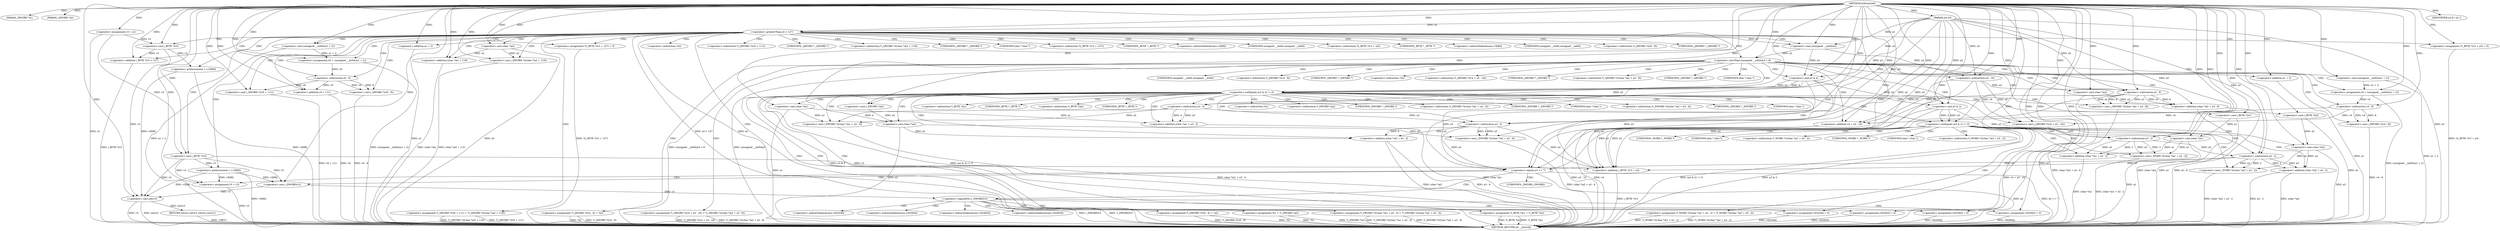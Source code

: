 digraph IGDstartelt {  
"1000105" [label = "(METHOD,IGDstartelt)" ]
"1000336" [label = "(METHOD_RETURN,int __fastcall)" ]
"1000106" [label = "(PARAM,_DWORD *a1)" ]
"1000107" [label = "(PARAM,_QWORD *a2)" ]
"1000108" [label = "(PARAM,int a3)" ]
"1000114" [label = "(<operator>.assignment,v3 = a1)" ]
"1000118" [label = "(<operator>.greaterThan,a3 > 127)" ]
"1000122" [label = "(<operator>.assignment,v6 = (unsigned __int64)(a1 + 2))" ]
"1000124" [label = "(<operator>.cast,(unsigned __int64)(a1 + 2))" ]
"1000126" [label = "(<operator>.addition,a1 + 2)" ]
"1000129" [label = "(<operator>.assignment,*(_QWORD *)(v6 - 8) = *a2)" ]
"1000131" [label = "(<operator>.cast,(_QWORD *)(v6 - 8))" ]
"1000133" [label = "(<operator>.subtraction,v6 - 8)" ]
"1000138" [label = "(<operator>.assignment,*(_QWORD *)(v6 + 111) = *(_QWORD *)((char *)a2 + 119))" ]
"1000140" [label = "(<operator>.cast,(_QWORD *)(v6 + 111))" ]
"1000142" [label = "(<operator>.addition,v6 + 111)" ]
"1000146" [label = "(<operator>.cast,(_QWORD *)((char *)a2 + 119))" ]
"1000148" [label = "(<operator>.addition,(char *)a2 + 119)" ]
"1000149" [label = "(<operator>.cast,(char *)a2)" ]
"1000153" [label = "(<operator>.assignment,*((_BYTE *)v3 + 127) = 0)" ]
"1000155" [label = "(<operator>.addition,(_BYTE *)v3 + 127)" ]
"1000156" [label = "(<operator>.cast,(_BYTE *)v3)" ]
"1000161" [label = "(<operator>.preIncrement,++v3[96])" ]
"1000168" [label = "(<operator>.lessThan,(unsigned __int64)a3 < 8)" ]
"1000169" [label = "(<operator>.cast,(unsigned __int64)a3)" ]
"1000175" [label = "(<operator>.notEquals,(a3 & 4) != 0)" ]
"1000176" [label = "(<operator>.and,a3 & 4)" ]
"1000181" [label = "(<operator>.assignment,*a1 = *(_DWORD *)a2)" ]
"1000185" [label = "(<operator>.cast,(_DWORD *)a2)" ]
"1000188" [label = "(<operator>.assignment,*(_DWORD *)((char *)a1 + a3 - 4) = *(_DWORD *)((char *)a2 + a3 - 4))" ]
"1000190" [label = "(<operator>.cast,(_DWORD *)((char *)a1 + a3 - 4))" ]
"1000192" [label = "(<operator>.addition,(char *)a1 + a3 - 4)" ]
"1000193" [label = "(<operator>.cast,(char *)a1)" ]
"1000196" [label = "(<operator>.subtraction,a3 - 4)" ]
"1000200" [label = "(<operator>.cast,(_DWORD *)((char *)a2 + a3 - 4))" ]
"1000202" [label = "(<operator>.addition,(char *)a2 + a3 - 4)" ]
"1000203" [label = "(<operator>.cast,(char *)a2)" ]
"1000206" [label = "(<operator>.subtraction,a3 - 4)" ]
"1000211" [label = "(IDENTIFIER,a3,if ( a3 ))" ]
"1000213" [label = "(<operator>.assignment,*(_BYTE *)a1 = *(_BYTE *)a2)" ]
"1000215" [label = "(<operator>.cast,(_BYTE *)a1)" ]
"1000219" [label = "(<operator>.cast,(_BYTE *)a2)" ]
"1000223" [label = "(<operator>.notEquals,(a3 & 2) != 0)" ]
"1000224" [label = "(<operator>.and,a3 & 2)" ]
"1000228" [label = "(<operator>.assignment,*(_WORD *)((char *)a1 + a3 - 2) = *(_WORD *)((char *)a2 + a3 - 2))" ]
"1000230" [label = "(<operator>.cast,(_WORD *)((char *)a1 + a3 - 2))" ]
"1000232" [label = "(<operator>.addition,(char *)a1 + a3 - 2)" ]
"1000233" [label = "(<operator>.cast,(char *)a1)" ]
"1000236" [label = "(<operator>.subtraction,a3 - 2)" ]
"1000240" [label = "(<operator>.cast,(_WORD *)((char *)a2 + a3 - 2))" ]
"1000242" [label = "(<operator>.addition,(char *)a2 + a3 - 2)" ]
"1000243" [label = "(<operator>.cast,(char *)a2)" ]
"1000246" [label = "(<operator>.subtraction,a3 - 2)" ]
"1000251" [label = "(<operator>.assignment,v4 = (unsigned __int64)(a1 + 2))" ]
"1000253" [label = "(<operator>.cast,(unsigned __int64)(a1 + 2))" ]
"1000255" [label = "(<operator>.addition,a1 + 2)" ]
"1000258" [label = "(<operator>.assignment,*(_QWORD *)(v4 - 8) = *a2)" ]
"1000260" [label = "(<operator>.cast,(_QWORD *)(v4 - 8))" ]
"1000262" [label = "(<operator>.subtraction,v4 - 8)" ]
"1000267" [label = "(<operator>.assignment,*(_QWORD *)(v4 + a3 - 16) = *(_QWORD *)((char *)a2 + a3 - 8))" ]
"1000269" [label = "(<operator>.cast,(_QWORD *)(v4 + a3 - 16))" ]
"1000271" [label = "(<operator>.addition,v4 + a3 - 16)" ]
"1000273" [label = "(<operator>.subtraction,a3 - 16)" ]
"1000277" [label = "(<operator>.cast,(_QWORD *)((char *)a2 + a3 - 8))" ]
"1000279" [label = "(<operator>.addition,(char *)a2 + a3 - 8)" ]
"1000280" [label = "(<operator>.cast,(char *)a2)" ]
"1000283" [label = "(<operator>.subtraction,a3 - 8)" ]
"1000286" [label = "(<operator>.assignment,*((_BYTE *)v3 + a3) = 0)" ]
"1000288" [label = "(<operator>.addition,(_BYTE *)v3 + a3)" ]
"1000289" [label = "(<operator>.cast,(_BYTE *)v3)" ]
"1000294" [label = "(<operator>.preIncrement,++v3[96])" ]
"1000299" [label = "(<operator>.equals,a3 == 7)" ]
"1000303" [label = "(<operator>.assignment,v5 = v3)" ]
"1000307" [label = "(<operator>.logicalNot,!(_DWORD)v3)" ]
"1000308" [label = "(<operator>.cast,(_DWORD)v3)" ]
"1000312" [label = "(<operator>.assignment,v5[2436] = 0)" ]
"1000317" [label = "(<operator>.assignment,v5[2564] = 0)" ]
"1000322" [label = "(<operator>.assignment,v5[2692] = 0)" ]
"1000327" [label = "(<operator>.assignment,v5[2820] = 0)" ]
"1000332" [label = "(RETURN,return (int)v3;,return (int)v3;)" ]
"1000333" [label = "(<operator>.cast,(int)v3)" ]
"1000125" [label = "(UNKNOWN,unsigned __int64,unsigned __int64)" ]
"1000130" [label = "(<operator>.indirection,*(_QWORD *)(v6 - 8))" ]
"1000132" [label = "(UNKNOWN,_QWORD *,_QWORD *)" ]
"1000136" [label = "(<operator>.indirection,*a2)" ]
"1000139" [label = "(<operator>.indirection,*(_QWORD *)(v6 + 111))" ]
"1000141" [label = "(UNKNOWN,_QWORD *,_QWORD *)" ]
"1000145" [label = "(<operator>.indirection,*(_QWORD *)((char *)a2 + 119))" ]
"1000147" [label = "(UNKNOWN,_QWORD *,_QWORD *)" ]
"1000150" [label = "(UNKNOWN,char *,char *)" ]
"1000154" [label = "(<operator>.indirection,*((_BYTE *)v3 + 127))" ]
"1000157" [label = "(UNKNOWN,_BYTE *,_BYTE *)" ]
"1000162" [label = "(<operator>.indirectIndexAccess,v3[96])" ]
"1000170" [label = "(UNKNOWN,unsigned __int64,unsigned __int64)" ]
"1000182" [label = "(<operator>.indirection,*a1)" ]
"1000184" [label = "(<operator>.indirection,*(_DWORD *)a2)" ]
"1000186" [label = "(UNKNOWN,_DWORD *,_DWORD *)" ]
"1000189" [label = "(<operator>.indirection,*(_DWORD *)((char *)a1 + a3 - 4))" ]
"1000191" [label = "(UNKNOWN,_DWORD *,_DWORD *)" ]
"1000194" [label = "(UNKNOWN,char *,char *)" ]
"1000199" [label = "(<operator>.indirection,*(_DWORD *)((char *)a2 + a3 - 4))" ]
"1000201" [label = "(UNKNOWN,_DWORD *,_DWORD *)" ]
"1000204" [label = "(UNKNOWN,char *,char *)" ]
"1000214" [label = "(<operator>.indirection,*(_BYTE *)a1)" ]
"1000216" [label = "(UNKNOWN,_BYTE *,_BYTE *)" ]
"1000218" [label = "(<operator>.indirection,*(_BYTE *)a2)" ]
"1000220" [label = "(UNKNOWN,_BYTE *,_BYTE *)" ]
"1000229" [label = "(<operator>.indirection,*(_WORD *)((char *)a1 + a3 - 2))" ]
"1000231" [label = "(UNKNOWN,_WORD *,_WORD *)" ]
"1000234" [label = "(UNKNOWN,char *,char *)" ]
"1000239" [label = "(<operator>.indirection,*(_WORD *)((char *)a2 + a3 - 2))" ]
"1000241" [label = "(UNKNOWN,_WORD *,_WORD *)" ]
"1000244" [label = "(UNKNOWN,char *,char *)" ]
"1000254" [label = "(UNKNOWN,unsigned __int64,unsigned __int64)" ]
"1000259" [label = "(<operator>.indirection,*(_QWORD *)(v4 - 8))" ]
"1000261" [label = "(UNKNOWN,_QWORD *,_QWORD *)" ]
"1000265" [label = "(<operator>.indirection,*a2)" ]
"1000268" [label = "(<operator>.indirection,*(_QWORD *)(v4 + a3 - 16))" ]
"1000270" [label = "(UNKNOWN,_QWORD *,_QWORD *)" ]
"1000276" [label = "(<operator>.indirection,*(_QWORD *)((char *)a2 + a3 - 8))" ]
"1000278" [label = "(UNKNOWN,_QWORD *,_QWORD *)" ]
"1000281" [label = "(UNKNOWN,char *,char *)" ]
"1000287" [label = "(<operator>.indirection,*((_BYTE *)v3 + a3))" ]
"1000290" [label = "(UNKNOWN,_BYTE *,_BYTE *)" ]
"1000295" [label = "(<operator>.indirectIndexAccess,v3[96])" ]
"1000309" [label = "(UNKNOWN,_DWORD,_DWORD)" ]
"1000313" [label = "(<operator>.indirectIndexAccess,v5[2436])" ]
"1000318" [label = "(<operator>.indirectIndexAccess,v5[2564])" ]
"1000323" [label = "(<operator>.indirectIndexAccess,v5[2692])" ]
"1000328" [label = "(<operator>.indirectIndexAccess,v5[2820])" ]
  "1000193" -> "1000336"  [ label = "DDG: a1"] 
  "1000288" -> "1000336"  [ label = "DDG: (_BYTE *)v3"] 
  "1000129" -> "1000336"  [ label = "DDG: *a2"] 
  "1000242" -> "1000336"  [ label = "DDG: (char *)a2"] 
  "1000213" -> "1000336"  [ label = "DDG: *(_BYTE *)a2"] 
  "1000142" -> "1000336"  [ label = "DDG: v6"] 
  "1000203" -> "1000336"  [ label = "DDG: a2"] 
  "1000294" -> "1000336"  [ label = "DDG: v3[96]"] 
  "1000333" -> "1000336"  [ label = "DDG: v3"] 
  "1000307" -> "1000336"  [ label = "DDG: !(_DWORD)v3"] 
  "1000188" -> "1000336"  [ label = "DDG: *(_DWORD *)((char *)a2 + a3 - 4)"] 
  "1000126" -> "1000336"  [ label = "DDG: a1"] 
  "1000202" -> "1000336"  [ label = "DDG: (char *)a2"] 
  "1000138" -> "1000336"  [ label = "DDG: *(_QWORD *)(v6 + 111)"] 
  "1000223" -> "1000336"  [ label = "DDG: (a3 & 2) != 0"] 
  "1000188" -> "1000336"  [ label = "DDG: *(_DWORD *)((char *)a1 + a3 - 4)"] 
  "1000228" -> "1000336"  [ label = "DDG: *(_WORD *)((char *)a2 + a3 - 2)"] 
  "1000258" -> "1000336"  [ label = "DDG: *(_QWORD *)(v4 - 8)"] 
  "1000122" -> "1000336"  [ label = "DDG: (unsigned __int64)(a1 + 2)"] 
  "1000232" -> "1000336"  [ label = "DDG: (char *)a1"] 
  "1000307" -> "1000336"  [ label = "DDG: (_DWORD)v3"] 
  "1000140" -> "1000336"  [ label = "DDG: v6 + 111"] 
  "1000181" -> "1000336"  [ label = "DDG: *(_DWORD *)a2"] 
  "1000118" -> "1000336"  [ label = "DDG: a3 > 127"] 
  "1000258" -> "1000336"  [ label = "DDG: *a2"] 
  "1000242" -> "1000336"  [ label = "DDG: a3 - 2"] 
  "1000322" -> "1000336"  [ label = "DDG: v5[2692]"] 
  "1000312" -> "1000336"  [ label = "DDG: v5[2436]"] 
  "1000215" -> "1000336"  [ label = "DDG: a1"] 
  "1000228" -> "1000336"  [ label = "DDG: *(_WORD *)((char *)a1 + a3 - 2)"] 
  "1000219" -> "1000336"  [ label = "DDG: a2"] 
  "1000255" -> "1000336"  [ label = "DDG: a1"] 
  "1000279" -> "1000336"  [ label = "DDG: a3 - 8"] 
  "1000129" -> "1000336"  [ label = "DDG: *(_QWORD *)(v6 - 8)"] 
  "1000271" -> "1000336"  [ label = "DDG: v4"] 
  "1000213" -> "1000336"  [ label = "DDG: *(_BYTE *)a1"] 
  "1000118" -> "1000336"  [ label = "DDG: a3"] 
  "1000267" -> "1000336"  [ label = "DDG: *(_QWORD *)(v4 + a3 - 16)"] 
  "1000131" -> "1000336"  [ label = "DDG: v6 - 8"] 
  "1000223" -> "1000336"  [ label = "DDG: a3 & 2"] 
  "1000148" -> "1000336"  [ label = "DDG: (char *)a2"] 
  "1000181" -> "1000336"  [ label = "DDG: *a1"] 
  "1000146" -> "1000336"  [ label = "DDG: (char *)a2 + 119"] 
  "1000251" -> "1000336"  [ label = "DDG: (unsigned __int64)(a1 + 2)"] 
  "1000280" -> "1000336"  [ label = "DDG: a2"] 
  "1000114" -> "1000336"  [ label = "DDG: a1"] 
  "1000269" -> "1000336"  [ label = "DDG: v4 + a3 - 16"] 
  "1000303" -> "1000336"  [ label = "DDG: v5"] 
  "1000230" -> "1000336"  [ label = "DDG: (char *)a1 + a3 - 2"] 
  "1000253" -> "1000336"  [ label = "DDG: a1 + 2"] 
  "1000192" -> "1000336"  [ label = "DDG: (char *)a1"] 
  "1000277" -> "1000336"  [ label = "DDG: (char *)a2 + a3 - 8"] 
  "1000286" -> "1000336"  [ label = "DDG: *((_BYTE *)v3 + a3)"] 
  "1000124" -> "1000336"  [ label = "DDG: a1 + 2"] 
  "1000190" -> "1000336"  [ label = "DDG: (char *)a1 + a3 - 4"] 
  "1000279" -> "1000336"  [ label = "DDG: (char *)a2"] 
  "1000155" -> "1000336"  [ label = "DDG: (_BYTE *)v3"] 
  "1000202" -> "1000336"  [ label = "DDG: a3 - 4"] 
  "1000327" -> "1000336"  [ label = "DDG: v5[2820]"] 
  "1000299" -> "1000336"  [ label = "DDG: a3"] 
  "1000271" -> "1000336"  [ label = "DDG: a3 - 16"] 
  "1000240" -> "1000336"  [ label = "DDG: (char *)a2 + a3 - 2"] 
  "1000175" -> "1000336"  [ label = "DDG: a3 & 4"] 
  "1000299" -> "1000336"  [ label = "DDG: a3 == 7"] 
  "1000168" -> "1000336"  [ label = "DDG: (unsigned __int64)a3"] 
  "1000138" -> "1000336"  [ label = "DDG: *(_QWORD *)((char *)a2 + 119)"] 
  "1000317" -> "1000336"  [ label = "DDG: v5[2564]"] 
  "1000267" -> "1000336"  [ label = "DDG: *(_QWORD *)((char *)a2 + a3 - 8)"] 
  "1000200" -> "1000336"  [ label = "DDG: (char *)a2 + a3 - 4"] 
  "1000175" -> "1000336"  [ label = "DDG: (a3 & 4) != 0"] 
  "1000260" -> "1000336"  [ label = "DDG: v4 - 8"] 
  "1000153" -> "1000336"  [ label = "DDG: *((_BYTE *)v3 + 127)"] 
  "1000243" -> "1000336"  [ label = "DDG: a2"] 
  "1000168" -> "1000336"  [ label = "DDG: (unsigned __int64)a3 < 8"] 
  "1000108" -> "1000336"  [ label = "DDG: a3"] 
  "1000233" -> "1000336"  [ label = "DDG: a1"] 
  "1000161" -> "1000336"  [ label = "DDG: v3[96]"] 
  "1000149" -> "1000336"  [ label = "DDG: a2"] 
  "1000333" -> "1000336"  [ label = "DDG: (int)v3"] 
  "1000332" -> "1000336"  [ label = "DDG: <RET>"] 
  "1000105" -> "1000106"  [ label = "DDG: "] 
  "1000105" -> "1000107"  [ label = "DDG: "] 
  "1000105" -> "1000108"  [ label = "DDG: "] 
  "1000105" -> "1000114"  [ label = "DDG: "] 
  "1000108" -> "1000118"  [ label = "DDG: a3"] 
  "1000105" -> "1000118"  [ label = "DDG: "] 
  "1000124" -> "1000122"  [ label = "DDG: a1 + 2"] 
  "1000105" -> "1000122"  [ label = "DDG: "] 
  "1000105" -> "1000124"  [ label = "DDG: "] 
  "1000105" -> "1000126"  [ label = "DDG: "] 
  "1000133" -> "1000131"  [ label = "DDG: v6"] 
  "1000133" -> "1000131"  [ label = "DDG: 8"] 
  "1000122" -> "1000133"  [ label = "DDG: v6"] 
  "1000105" -> "1000133"  [ label = "DDG: "] 
  "1000133" -> "1000140"  [ label = "DDG: v6"] 
  "1000105" -> "1000140"  [ label = "DDG: "] 
  "1000133" -> "1000142"  [ label = "DDG: v6"] 
  "1000105" -> "1000142"  [ label = "DDG: "] 
  "1000149" -> "1000146"  [ label = "DDG: a2"] 
  "1000105" -> "1000146"  [ label = "DDG: "] 
  "1000149" -> "1000148"  [ label = "DDG: a2"] 
  "1000105" -> "1000149"  [ label = "DDG: "] 
  "1000105" -> "1000148"  [ label = "DDG: "] 
  "1000105" -> "1000153"  [ label = "DDG: "] 
  "1000156" -> "1000155"  [ label = "DDG: v3"] 
  "1000114" -> "1000156"  [ label = "DDG: v3"] 
  "1000105" -> "1000156"  [ label = "DDG: "] 
  "1000105" -> "1000155"  [ label = "DDG: "] 
  "1000156" -> "1000161"  [ label = "DDG: v3"] 
  "1000169" -> "1000168"  [ label = "DDG: a3"] 
  "1000118" -> "1000169"  [ label = "DDG: a3"] 
  "1000108" -> "1000169"  [ label = "DDG: a3"] 
  "1000105" -> "1000169"  [ label = "DDG: "] 
  "1000105" -> "1000168"  [ label = "DDG: "] 
  "1000176" -> "1000175"  [ label = "DDG: a3"] 
  "1000176" -> "1000175"  [ label = "DDG: 4"] 
  "1000169" -> "1000176"  [ label = "DDG: a3"] 
  "1000108" -> "1000176"  [ label = "DDG: a3"] 
  "1000105" -> "1000176"  [ label = "DDG: "] 
  "1000105" -> "1000175"  [ label = "DDG: "] 
  "1000105" -> "1000185"  [ label = "DDG: "] 
  "1000193" -> "1000190"  [ label = "DDG: a1"] 
  "1000196" -> "1000190"  [ label = "DDG: a3"] 
  "1000196" -> "1000190"  [ label = "DDG: 4"] 
  "1000193" -> "1000192"  [ label = "DDG: a1"] 
  "1000105" -> "1000193"  [ label = "DDG: "] 
  "1000196" -> "1000192"  [ label = "DDG: a3"] 
  "1000196" -> "1000192"  [ label = "DDG: 4"] 
  "1000176" -> "1000196"  [ label = "DDG: a3"] 
  "1000108" -> "1000196"  [ label = "DDG: a3"] 
  "1000105" -> "1000196"  [ label = "DDG: "] 
  "1000203" -> "1000200"  [ label = "DDG: a2"] 
  "1000206" -> "1000200"  [ label = "DDG: a3"] 
  "1000206" -> "1000200"  [ label = "DDG: 4"] 
  "1000203" -> "1000202"  [ label = "DDG: a2"] 
  "1000185" -> "1000203"  [ label = "DDG: a2"] 
  "1000105" -> "1000203"  [ label = "DDG: "] 
  "1000206" -> "1000202"  [ label = "DDG: a3"] 
  "1000206" -> "1000202"  [ label = "DDG: 4"] 
  "1000196" -> "1000206"  [ label = "DDG: a3"] 
  "1000108" -> "1000206"  [ label = "DDG: a3"] 
  "1000105" -> "1000206"  [ label = "DDG: "] 
  "1000105" -> "1000211"  [ label = "DDG: "] 
  "1000105" -> "1000215"  [ label = "DDG: "] 
  "1000105" -> "1000219"  [ label = "DDG: "] 
  "1000224" -> "1000223"  [ label = "DDG: a3"] 
  "1000224" -> "1000223"  [ label = "DDG: 2"] 
  "1000176" -> "1000224"  [ label = "DDG: a3"] 
  "1000108" -> "1000224"  [ label = "DDG: a3"] 
  "1000105" -> "1000224"  [ label = "DDG: "] 
  "1000105" -> "1000223"  [ label = "DDG: "] 
  "1000233" -> "1000230"  [ label = "DDG: a1"] 
  "1000236" -> "1000230"  [ label = "DDG: a3"] 
  "1000236" -> "1000230"  [ label = "DDG: 2"] 
  "1000233" -> "1000232"  [ label = "DDG: a1"] 
  "1000215" -> "1000233"  [ label = "DDG: a1"] 
  "1000105" -> "1000233"  [ label = "DDG: "] 
  "1000236" -> "1000232"  [ label = "DDG: a3"] 
  "1000236" -> "1000232"  [ label = "DDG: 2"] 
  "1000224" -> "1000236"  [ label = "DDG: a3"] 
  "1000108" -> "1000236"  [ label = "DDG: a3"] 
  "1000105" -> "1000236"  [ label = "DDG: "] 
  "1000243" -> "1000240"  [ label = "DDG: a2"] 
  "1000246" -> "1000240"  [ label = "DDG: a3"] 
  "1000246" -> "1000240"  [ label = "DDG: 2"] 
  "1000243" -> "1000242"  [ label = "DDG: a2"] 
  "1000219" -> "1000243"  [ label = "DDG: a2"] 
  "1000105" -> "1000243"  [ label = "DDG: "] 
  "1000246" -> "1000242"  [ label = "DDG: a3"] 
  "1000246" -> "1000242"  [ label = "DDG: 2"] 
  "1000236" -> "1000246"  [ label = "DDG: a3"] 
  "1000108" -> "1000246"  [ label = "DDG: a3"] 
  "1000105" -> "1000246"  [ label = "DDG: "] 
  "1000253" -> "1000251"  [ label = "DDG: a1 + 2"] 
  "1000105" -> "1000251"  [ label = "DDG: "] 
  "1000105" -> "1000253"  [ label = "DDG: "] 
  "1000105" -> "1000255"  [ label = "DDG: "] 
  "1000262" -> "1000260"  [ label = "DDG: v4"] 
  "1000262" -> "1000260"  [ label = "DDG: 8"] 
  "1000251" -> "1000262"  [ label = "DDG: v4"] 
  "1000105" -> "1000262"  [ label = "DDG: "] 
  "1000262" -> "1000269"  [ label = "DDG: v4"] 
  "1000105" -> "1000269"  [ label = "DDG: "] 
  "1000273" -> "1000269"  [ label = "DDG: a3"] 
  "1000273" -> "1000269"  [ label = "DDG: 16"] 
  "1000262" -> "1000271"  [ label = "DDG: v4"] 
  "1000105" -> "1000271"  [ label = "DDG: "] 
  "1000273" -> "1000271"  [ label = "DDG: a3"] 
  "1000273" -> "1000271"  [ label = "DDG: 16"] 
  "1000169" -> "1000273"  [ label = "DDG: a3"] 
  "1000108" -> "1000273"  [ label = "DDG: a3"] 
  "1000105" -> "1000273"  [ label = "DDG: "] 
  "1000280" -> "1000277"  [ label = "DDG: a2"] 
  "1000283" -> "1000277"  [ label = "DDG: a3"] 
  "1000283" -> "1000277"  [ label = "DDG: 8"] 
  "1000280" -> "1000279"  [ label = "DDG: a2"] 
  "1000105" -> "1000280"  [ label = "DDG: "] 
  "1000283" -> "1000279"  [ label = "DDG: a3"] 
  "1000283" -> "1000279"  [ label = "DDG: 8"] 
  "1000273" -> "1000283"  [ label = "DDG: a3"] 
  "1000108" -> "1000283"  [ label = "DDG: a3"] 
  "1000105" -> "1000283"  [ label = "DDG: "] 
  "1000105" -> "1000286"  [ label = "DDG: "] 
  "1000289" -> "1000288"  [ label = "DDG: v3"] 
  "1000114" -> "1000289"  [ label = "DDG: v3"] 
  "1000105" -> "1000289"  [ label = "DDG: "] 
  "1000246" -> "1000288"  [ label = "DDG: a3"] 
  "1000206" -> "1000288"  [ label = "DDG: a3"] 
  "1000224" -> "1000288"  [ label = "DDG: a3"] 
  "1000176" -> "1000288"  [ label = "DDG: a3"] 
  "1000283" -> "1000288"  [ label = "DDG: a3"] 
  "1000108" -> "1000288"  [ label = "DDG: a3"] 
  "1000105" -> "1000288"  [ label = "DDG: "] 
  "1000289" -> "1000294"  [ label = "DDG: v3"] 
  "1000108" -> "1000299"  [ label = "DDG: a3"] 
  "1000105" -> "1000299"  [ label = "DDG: "] 
  "1000246" -> "1000299"  [ label = "DDG: a3"] 
  "1000206" -> "1000299"  [ label = "DDG: a3"] 
  "1000224" -> "1000299"  [ label = "DDG: a3"] 
  "1000176" -> "1000299"  [ label = "DDG: a3"] 
  "1000283" -> "1000299"  [ label = "DDG: a3"] 
  "1000294" -> "1000303"  [ label = "DDG: v3[96]"] 
  "1000289" -> "1000303"  [ label = "DDG: v3"] 
  "1000105" -> "1000303"  [ label = "DDG: "] 
  "1000308" -> "1000307"  [ label = "DDG: v3"] 
  "1000294" -> "1000308"  [ label = "DDG: v3[96]"] 
  "1000105" -> "1000308"  [ label = "DDG: "] 
  "1000289" -> "1000308"  [ label = "DDG: v3"] 
  "1000105" -> "1000312"  [ label = "DDG: "] 
  "1000105" -> "1000317"  [ label = "DDG: "] 
  "1000105" -> "1000322"  [ label = "DDG: "] 
  "1000105" -> "1000327"  [ label = "DDG: "] 
  "1000333" -> "1000332"  [ label = "DDG: (int)v3"] 
  "1000294" -> "1000333"  [ label = "DDG: v3[96]"] 
  "1000308" -> "1000333"  [ label = "DDG: v3"] 
  "1000156" -> "1000333"  [ label = "DDG: v3"] 
  "1000289" -> "1000333"  [ label = "DDG: v3"] 
  "1000161" -> "1000333"  [ label = "DDG: v3[96]"] 
  "1000105" -> "1000333"  [ label = "DDG: "] 
  "1000118" -> "1000126"  [ label = "CDG: "] 
  "1000118" -> "1000125"  [ label = "CDG: "] 
  "1000118" -> "1000124"  [ label = "CDG: "] 
  "1000118" -> "1000122"  [ label = "CDG: "] 
  "1000118" -> "1000142"  [ label = "CDG: "] 
  "1000118" -> "1000141"  [ label = "CDG: "] 
  "1000118" -> "1000140"  [ label = "CDG: "] 
  "1000118" -> "1000139"  [ label = "CDG: "] 
  "1000118" -> "1000138"  [ label = "CDG: "] 
  "1000118" -> "1000136"  [ label = "CDG: "] 
  "1000118" -> "1000133"  [ label = "CDG: "] 
  "1000118" -> "1000132"  [ label = "CDG: "] 
  "1000118" -> "1000131"  [ label = "CDG: "] 
  "1000118" -> "1000130"  [ label = "CDG: "] 
  "1000118" -> "1000129"  [ label = "CDG: "] 
  "1000118" -> "1000157"  [ label = "CDG: "] 
  "1000118" -> "1000156"  [ label = "CDG: "] 
  "1000118" -> "1000155"  [ label = "CDG: "] 
  "1000118" -> "1000154"  [ label = "CDG: "] 
  "1000118" -> "1000153"  [ label = "CDG: "] 
  "1000118" -> "1000150"  [ label = "CDG: "] 
  "1000118" -> "1000149"  [ label = "CDG: "] 
  "1000118" -> "1000148"  [ label = "CDG: "] 
  "1000118" -> "1000147"  [ label = "CDG: "] 
  "1000118" -> "1000146"  [ label = "CDG: "] 
  "1000118" -> "1000145"  [ label = "CDG: "] 
  "1000118" -> "1000170"  [ label = "CDG: "] 
  "1000118" -> "1000169"  [ label = "CDG: "] 
  "1000118" -> "1000168"  [ label = "CDG: "] 
  "1000118" -> "1000162"  [ label = "CDG: "] 
  "1000118" -> "1000161"  [ label = "CDG: "] 
  "1000118" -> "1000288"  [ label = "CDG: "] 
  "1000118" -> "1000287"  [ label = "CDG: "] 
  "1000118" -> "1000286"  [ label = "CDG: "] 
  "1000118" -> "1000299"  [ label = "CDG: "] 
  "1000118" -> "1000295"  [ label = "CDG: "] 
  "1000118" -> "1000294"  [ label = "CDG: "] 
  "1000118" -> "1000290"  [ label = "CDG: "] 
  "1000118" -> "1000289"  [ label = "CDG: "] 
  "1000168" -> "1000176"  [ label = "CDG: "] 
  "1000168" -> "1000175"  [ label = "CDG: "] 
  "1000168" -> "1000255"  [ label = "CDG: "] 
  "1000168" -> "1000254"  [ label = "CDG: "] 
  "1000168" -> "1000253"  [ label = "CDG: "] 
  "1000168" -> "1000251"  [ label = "CDG: "] 
  "1000168" -> "1000271"  [ label = "CDG: "] 
  "1000168" -> "1000270"  [ label = "CDG: "] 
  "1000168" -> "1000269"  [ label = "CDG: "] 
  "1000168" -> "1000268"  [ label = "CDG: "] 
  "1000168" -> "1000267"  [ label = "CDG: "] 
  "1000168" -> "1000265"  [ label = "CDG: "] 
  "1000168" -> "1000262"  [ label = "CDG: "] 
  "1000168" -> "1000261"  [ label = "CDG: "] 
  "1000168" -> "1000260"  [ label = "CDG: "] 
  "1000168" -> "1000259"  [ label = "CDG: "] 
  "1000168" -> "1000258"  [ label = "CDG: "] 
  "1000168" -> "1000283"  [ label = "CDG: "] 
  "1000168" -> "1000281"  [ label = "CDG: "] 
  "1000168" -> "1000280"  [ label = "CDG: "] 
  "1000168" -> "1000279"  [ label = "CDG: "] 
  "1000168" -> "1000278"  [ label = "CDG: "] 
  "1000168" -> "1000277"  [ label = "CDG: "] 
  "1000168" -> "1000276"  [ label = "CDG: "] 
  "1000168" -> "1000273"  [ label = "CDG: "] 
  "1000175" -> "1000192"  [ label = "CDG: "] 
  "1000175" -> "1000191"  [ label = "CDG: "] 
  "1000175" -> "1000190"  [ label = "CDG: "] 
  "1000175" -> "1000189"  [ label = "CDG: "] 
  "1000175" -> "1000188"  [ label = "CDG: "] 
  "1000175" -> "1000186"  [ label = "CDG: "] 
  "1000175" -> "1000185"  [ label = "CDG: "] 
  "1000175" -> "1000184"  [ label = "CDG: "] 
  "1000175" -> "1000182"  [ label = "CDG: "] 
  "1000175" -> "1000181"  [ label = "CDG: "] 
  "1000175" -> "1000206"  [ label = "CDG: "] 
  "1000175" -> "1000204"  [ label = "CDG: "] 
  "1000175" -> "1000203"  [ label = "CDG: "] 
  "1000175" -> "1000202"  [ label = "CDG: "] 
  "1000175" -> "1000201"  [ label = "CDG: "] 
  "1000175" -> "1000200"  [ label = "CDG: "] 
  "1000175" -> "1000199"  [ label = "CDG: "] 
  "1000175" -> "1000196"  [ label = "CDG: "] 
  "1000175" -> "1000194"  [ label = "CDG: "] 
  "1000175" -> "1000193"  [ label = "CDG: "] 
  "1000175" -> "1000224"  [ label = "CDG: "] 
  "1000175" -> "1000223"  [ label = "CDG: "] 
  "1000175" -> "1000220"  [ label = "CDG: "] 
  "1000175" -> "1000219"  [ label = "CDG: "] 
  "1000175" -> "1000218"  [ label = "CDG: "] 
  "1000175" -> "1000216"  [ label = "CDG: "] 
  "1000175" -> "1000215"  [ label = "CDG: "] 
  "1000175" -> "1000214"  [ label = "CDG: "] 
  "1000175" -> "1000213"  [ label = "CDG: "] 
  "1000223" -> "1000240"  [ label = "CDG: "] 
  "1000223" -> "1000239"  [ label = "CDG: "] 
  "1000223" -> "1000236"  [ label = "CDG: "] 
  "1000223" -> "1000234"  [ label = "CDG: "] 
  "1000223" -> "1000233"  [ label = "CDG: "] 
  "1000223" -> "1000232"  [ label = "CDG: "] 
  "1000223" -> "1000231"  [ label = "CDG: "] 
  "1000223" -> "1000230"  [ label = "CDG: "] 
  "1000223" -> "1000229"  [ label = "CDG: "] 
  "1000223" -> "1000228"  [ label = "CDG: "] 
  "1000223" -> "1000246"  [ label = "CDG: "] 
  "1000223" -> "1000244"  [ label = "CDG: "] 
  "1000223" -> "1000243"  [ label = "CDG: "] 
  "1000223" -> "1000242"  [ label = "CDG: "] 
  "1000223" -> "1000241"  [ label = "CDG: "] 
  "1000299" -> "1000303"  [ label = "CDG: "] 
  "1000299" -> "1000309"  [ label = "CDG: "] 
  "1000299" -> "1000308"  [ label = "CDG: "] 
  "1000299" -> "1000307"  [ label = "CDG: "] 
  "1000307" -> "1000318"  [ label = "CDG: "] 
  "1000307" -> "1000317"  [ label = "CDG: "] 
  "1000307" -> "1000313"  [ label = "CDG: "] 
  "1000307" -> "1000312"  [ label = "CDG: "] 
  "1000307" -> "1000328"  [ label = "CDG: "] 
  "1000307" -> "1000327"  [ label = "CDG: "] 
  "1000307" -> "1000323"  [ label = "CDG: "] 
  "1000307" -> "1000322"  [ label = "CDG: "] 
}
